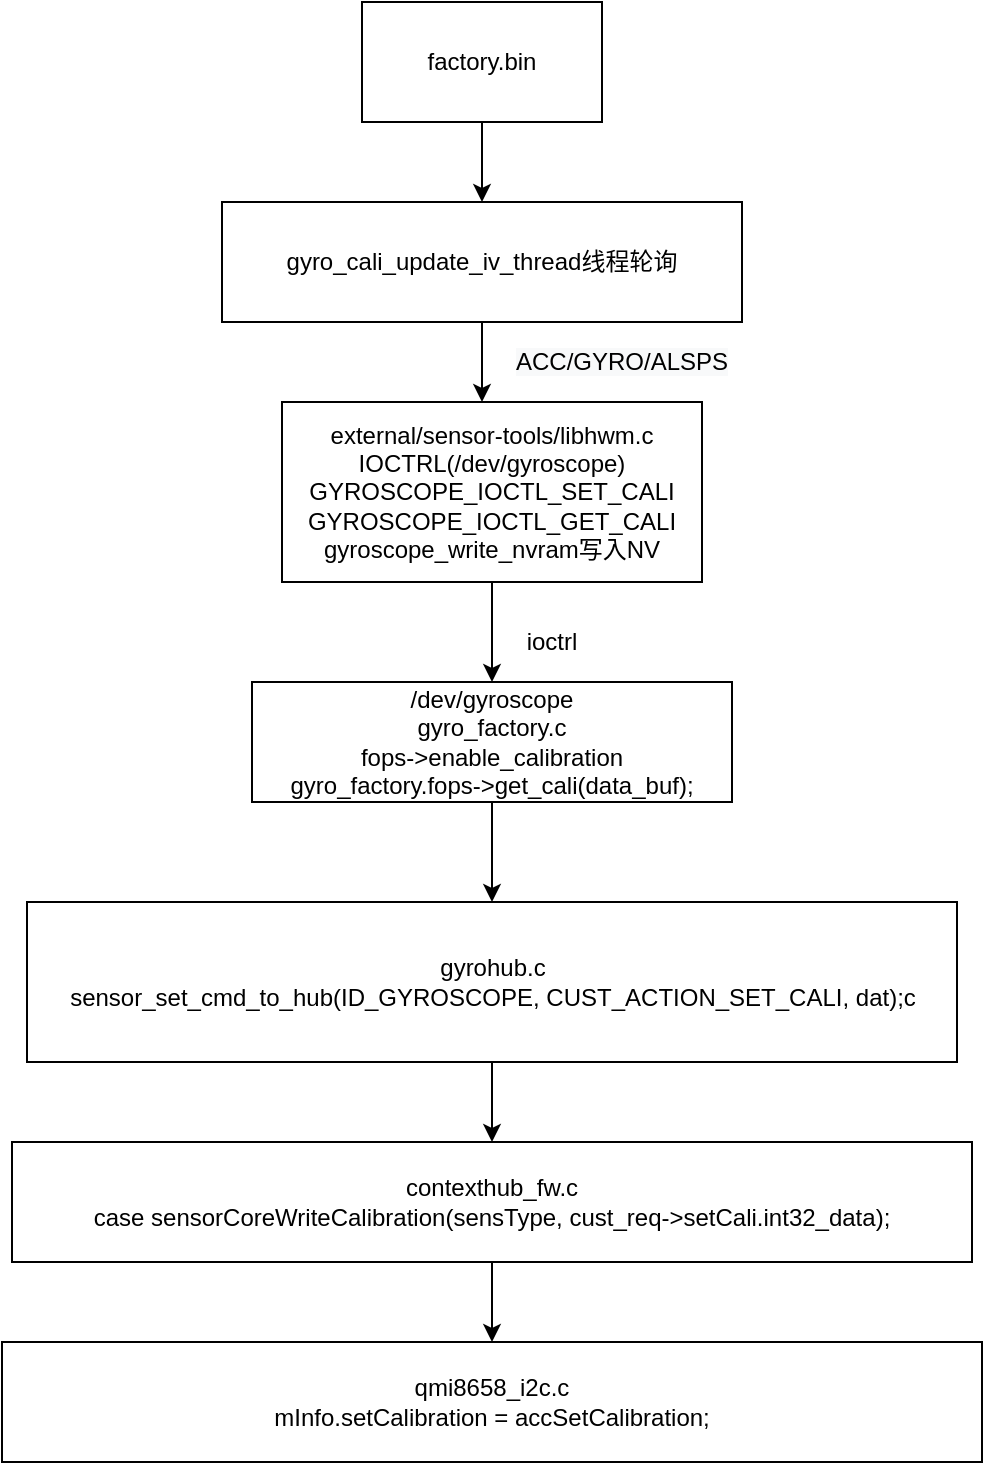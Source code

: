 <mxfile version="13.6.2" type="device"><diagram id="wZVbyGoABt3010rbSBPk" name="Page-1"><mxGraphModel dx="1086" dy="806" grid="1" gridSize="10" guides="1" tooltips="1" connect="1" arrows="1" fold="1" page="1" pageScale="1" pageWidth="827" pageHeight="1169" math="0" shadow="0"><root><mxCell id="0"/><mxCell id="1" parent="0"/><mxCell id="0GNjGPUhon2x8jgfIFKT-3" style="edgeStyle=orthogonalEdgeStyle;rounded=0;orthogonalLoop=1;jettySize=auto;html=1;exitX=0.5;exitY=1;exitDx=0;exitDy=0;entryX=0.5;entryY=0;entryDx=0;entryDy=0;" edge="1" parent="1" source="0GNjGPUhon2x8jgfIFKT-1" target="0GNjGPUhon2x8jgfIFKT-2"><mxGeometry relative="1" as="geometry"/></mxCell><mxCell id="0GNjGPUhon2x8jgfIFKT-1" value="factory.bin" style="rounded=0;whiteSpace=wrap;html=1;" vertex="1" parent="1"><mxGeometry x="330" y="180" width="120" height="60" as="geometry"/></mxCell><mxCell id="0GNjGPUhon2x8jgfIFKT-5" style="edgeStyle=orthogonalEdgeStyle;rounded=0;orthogonalLoop=1;jettySize=auto;html=1;exitX=0.5;exitY=1;exitDx=0;exitDy=0;entryX=0.5;entryY=0;entryDx=0;entryDy=0;" edge="1" parent="1" source="0GNjGPUhon2x8jgfIFKT-2"><mxGeometry relative="1" as="geometry"><mxPoint x="390" y="380" as="targetPoint"/></mxGeometry></mxCell><mxCell id="0GNjGPUhon2x8jgfIFKT-2" value="gyro_cali_update_iv_thread线程轮询" style="rounded=0;whiteSpace=wrap;html=1;" vertex="1" parent="1"><mxGeometry x="260" y="280" width="260" height="60" as="geometry"/></mxCell><mxCell id="0GNjGPUhon2x8jgfIFKT-11" style="edgeStyle=orthogonalEdgeStyle;rounded=0;orthogonalLoop=1;jettySize=auto;html=1;exitX=0.5;exitY=1;exitDx=0;exitDy=0;entryX=0.5;entryY=0;entryDx=0;entryDy=0;" edge="1" parent="1" source="0GNjGPUhon2x8jgfIFKT-6" target="0GNjGPUhon2x8jgfIFKT-10"><mxGeometry relative="1" as="geometry"/></mxCell><mxCell id="0GNjGPUhon2x8jgfIFKT-6" value="external/sensor-tools/libhwm.c&lt;br&gt;IOCTRL(/dev/gyroscope)&lt;br&gt;GYROSCOPE_IOCTL_SET_CALI&lt;br&gt;GYROSCOPE_IOCTL_GET_CALI&lt;br&gt;gyroscope_write_nvram写入NV" style="rounded=0;whiteSpace=wrap;html=1;" vertex="1" parent="1"><mxGeometry x="290" y="380" width="210" height="90" as="geometry"/></mxCell><mxCell id="0GNjGPUhon2x8jgfIFKT-7" value="&#10;&#10;&lt;span style=&quot;color: rgb(0, 0, 0); font-family: helvetica; font-size: 12px; font-style: normal; font-weight: 400; letter-spacing: normal; text-align: center; text-indent: 0px; text-transform: none; word-spacing: 0px; background-color: rgb(248, 249, 250); display: inline; float: none;&quot;&gt;ACC/GYRO/ALSPS&lt;/span&gt;&#10;&#10;" style="text;html=1;strokeColor=none;fillColor=none;align=center;verticalAlign=middle;whiteSpace=wrap;rounded=0;" vertex="1" parent="1"><mxGeometry x="440" y="350" width="40" height="20" as="geometry"/></mxCell><mxCell id="0GNjGPUhon2x8jgfIFKT-14" style="edgeStyle=orthogonalEdgeStyle;rounded=0;orthogonalLoop=1;jettySize=auto;html=1;entryX=0.5;entryY=0;entryDx=0;entryDy=0;" edge="1" parent="1" source="0GNjGPUhon2x8jgfIFKT-10" target="0GNjGPUhon2x8jgfIFKT-13"><mxGeometry relative="1" as="geometry"/></mxCell><mxCell id="0GNjGPUhon2x8jgfIFKT-10" value="/dev/gyroscope&lt;br&gt;gyro_factory.c&lt;br&gt;fops-&amp;gt;enable_calibration&lt;br&gt;gyro_factory.fops-&amp;gt;get_cali(data_buf);" style="rounded=0;whiteSpace=wrap;html=1;" vertex="1" parent="1"><mxGeometry x="275" y="520" width="240" height="60" as="geometry"/></mxCell><mxCell id="0GNjGPUhon2x8jgfIFKT-12" value="ioctrl" style="text;html=1;strokeColor=none;fillColor=none;align=center;verticalAlign=middle;whiteSpace=wrap;rounded=0;" vertex="1" parent="1"><mxGeometry x="390" y="480" width="70" height="40" as="geometry"/></mxCell><mxCell id="0GNjGPUhon2x8jgfIFKT-16" style="edgeStyle=orthogonalEdgeStyle;rounded=0;orthogonalLoop=1;jettySize=auto;html=1;exitX=0.5;exitY=1;exitDx=0;exitDy=0;entryX=0.5;entryY=0;entryDx=0;entryDy=0;" edge="1" parent="1" source="0GNjGPUhon2x8jgfIFKT-13" target="0GNjGPUhon2x8jgfIFKT-15"><mxGeometry relative="1" as="geometry"/></mxCell><mxCell id="0GNjGPUhon2x8jgfIFKT-13" value="gyrohub.c&lt;br&gt;sensor_set_cmd_to_hub(ID_GYROSCOPE, CUST_ACTION_SET_CALI, dat);c" style="rounded=0;whiteSpace=wrap;html=1;" vertex="1" parent="1"><mxGeometry x="162.5" y="630" width="465" height="80" as="geometry"/></mxCell><mxCell id="0GNjGPUhon2x8jgfIFKT-18" style="edgeStyle=orthogonalEdgeStyle;rounded=0;orthogonalLoop=1;jettySize=auto;html=1;entryX=0.5;entryY=0;entryDx=0;entryDy=0;" edge="1" parent="1" source="0GNjGPUhon2x8jgfIFKT-15" target="0GNjGPUhon2x8jgfIFKT-17"><mxGeometry relative="1" as="geometry"/></mxCell><mxCell id="0GNjGPUhon2x8jgfIFKT-15" value="contexthub_fw.c&lt;br&gt;case sensorCoreWriteCalibration(sensType, cust_req-&amp;gt;setCali.int32_data);&lt;br&gt;" style="rounded=0;whiteSpace=wrap;html=1;" vertex="1" parent="1"><mxGeometry x="155" y="750" width="480" height="60" as="geometry"/></mxCell><mxCell id="0GNjGPUhon2x8jgfIFKT-17" value="qmi8658_i2c.c&lt;br&gt;mInfo.setCalibration = accSetCalibration;" style="rounded=0;whiteSpace=wrap;html=1;" vertex="1" parent="1"><mxGeometry x="150" y="850" width="490" height="60" as="geometry"/></mxCell></root></mxGraphModel></diagram></mxfile>